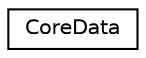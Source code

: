 digraph "Graphical Class Hierarchy"
{
 // LATEX_PDF_SIZE
  edge [fontname="Helvetica",fontsize="10",labelfontname="Helvetica",labelfontsize="10"];
  node [fontname="Helvetica",fontsize="10",shape=record];
  rankdir="LR";
  Node0 [label="CoreData",height=0.2,width=0.4,color="black", fillcolor="white", style="filled",URL="$structCoreData.html",tooltip=" "];
}
